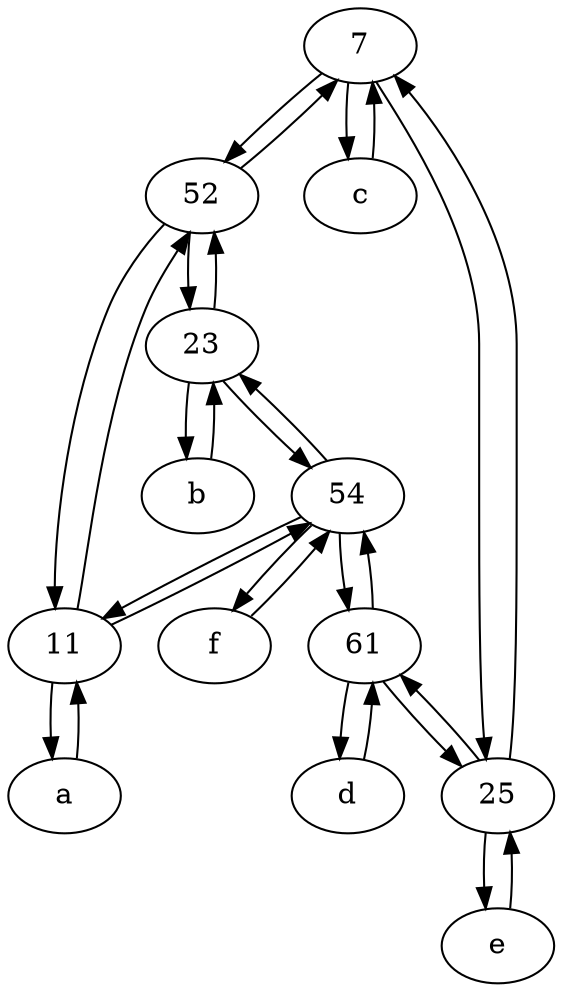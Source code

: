 digraph  {
	7;
	52;
	11;
	b [pos="50,20!"];
	f [pos="15,45!"];
	c [pos="20,10!"];
	54;
	d [pos="20,30!"];
	a [pos="40,10!"];
	23;
	25;
	e [pos="30,50!"];
	61;
	11 -> 52;
	f -> 54;
	c -> 7;
	a -> 11;
	52 -> 7;
	7 -> 52;
	54 -> 11;
	23 -> 54;
	23 -> b;
	b -> 23;
	7 -> c;
	54 -> 23;
	54 -> f;
	11 -> 54;
	54 -> 61;
	52 -> 11;
	61 -> d;
	25 -> e;
	61 -> 25;
	25 -> 7;
	7 -> 25;
	11 -> a;
	61 -> 54;
	52 -> 23;
	23 -> 52;
	e -> 25;
	25 -> 61;
	d -> 61;

	}